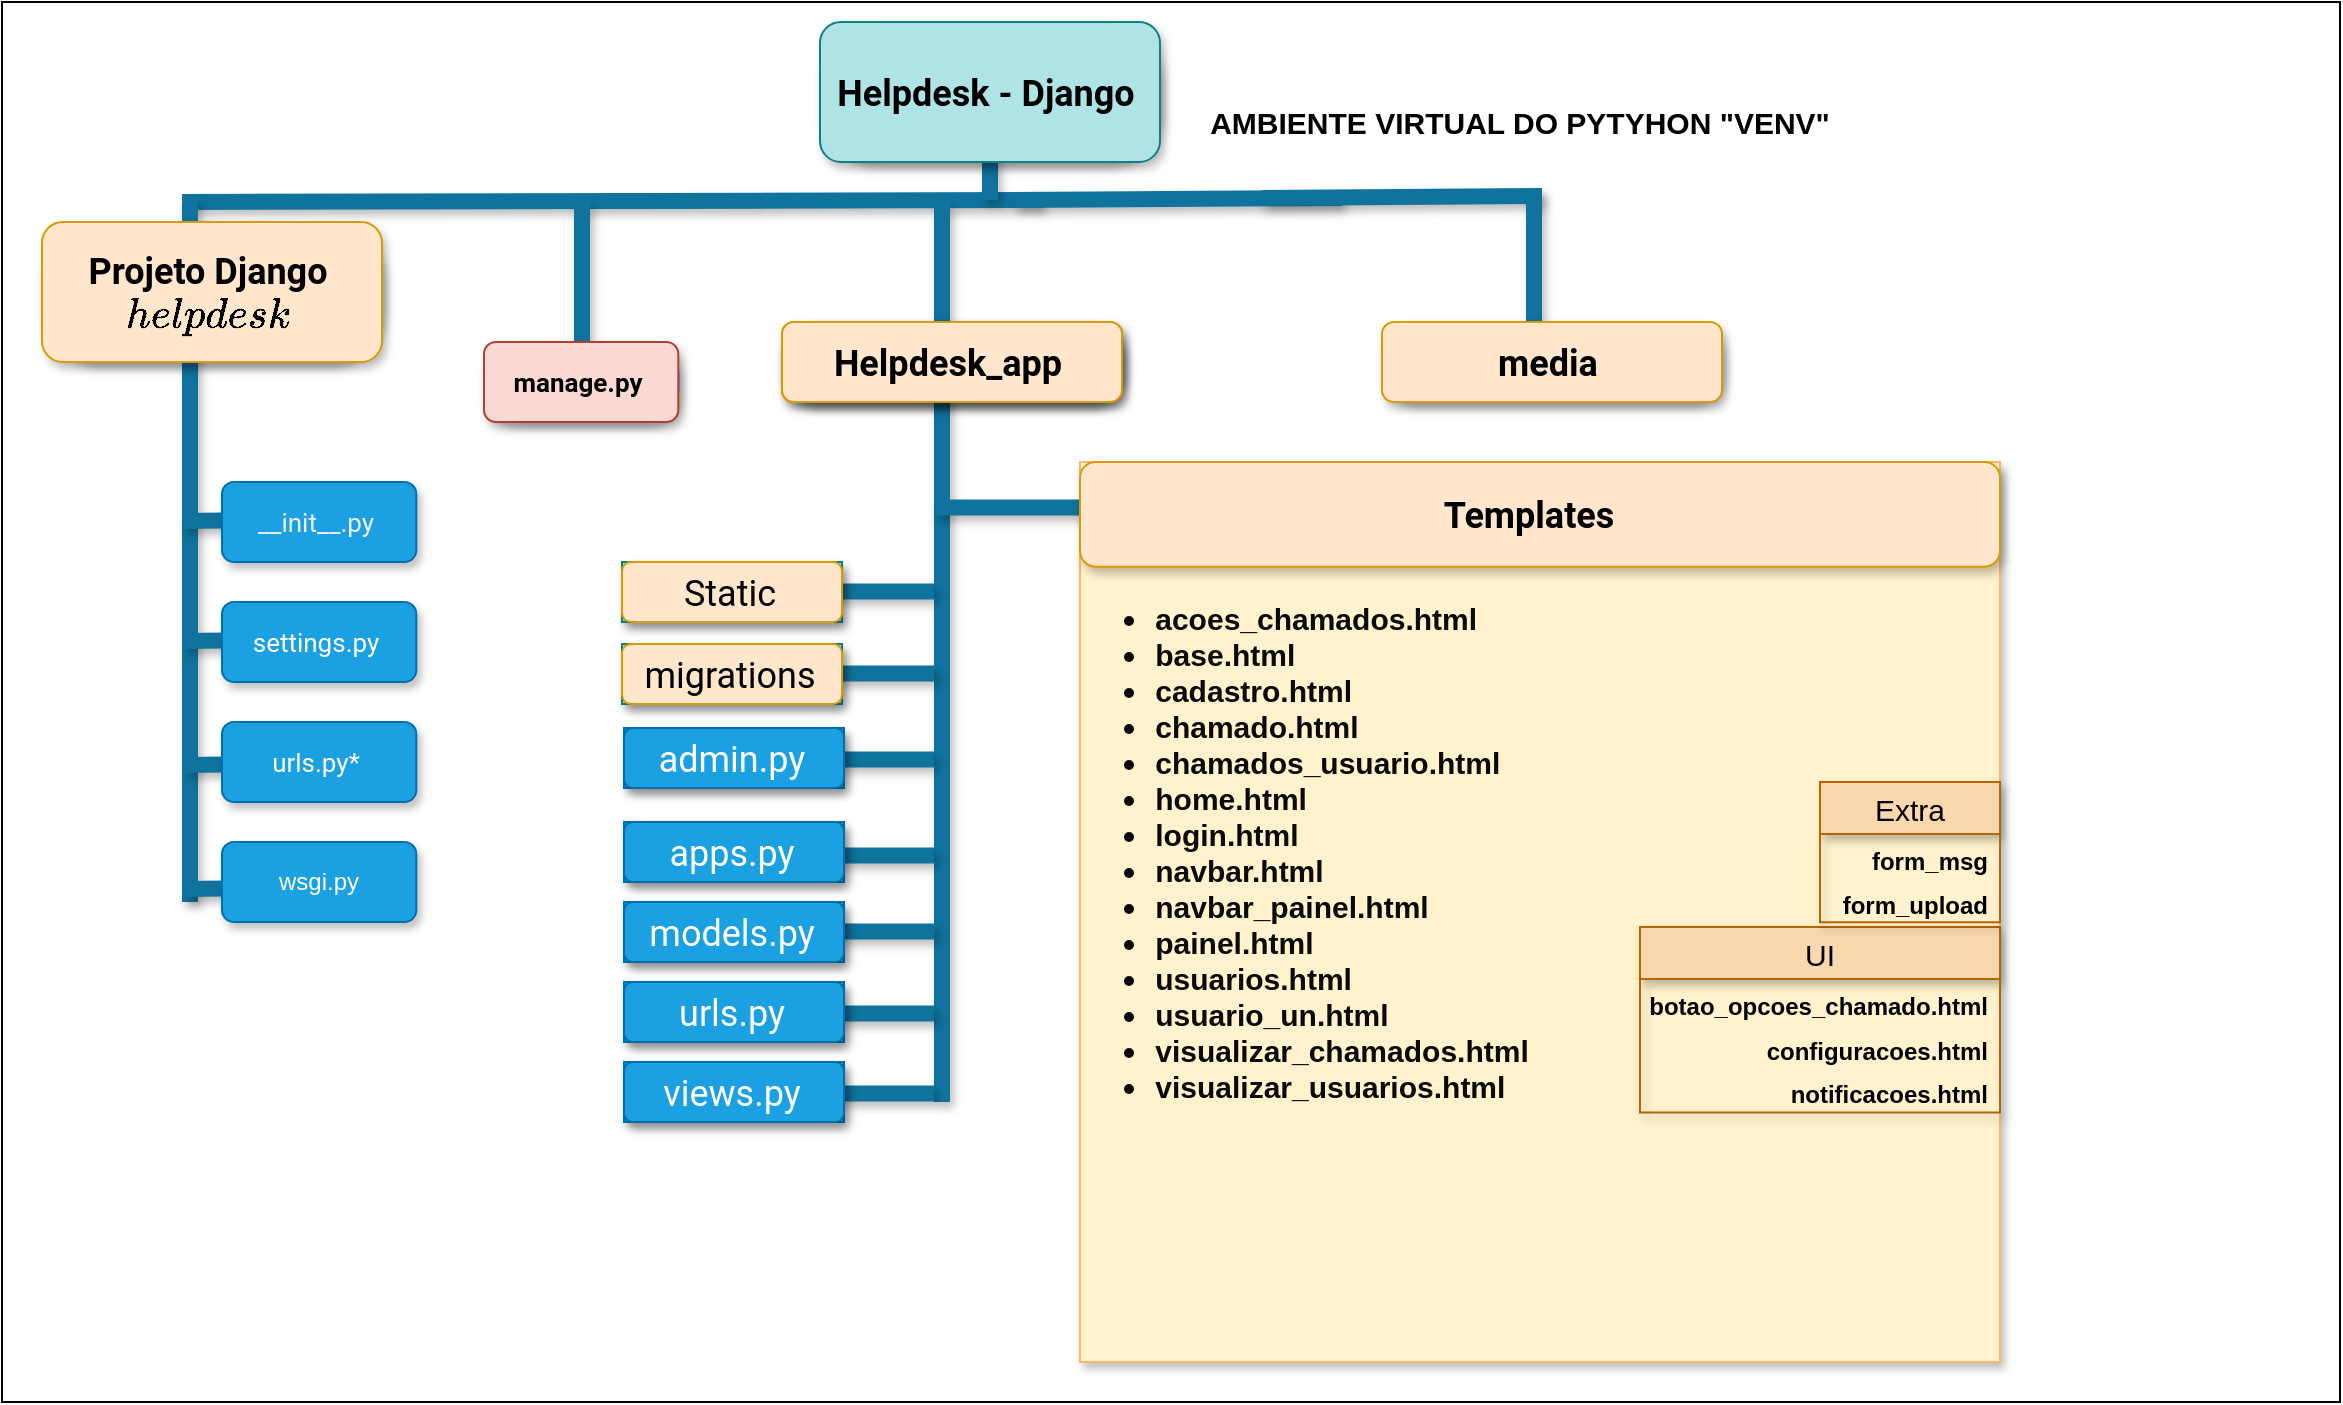 <mxfile version="14.6.13" type="device" pages="2"><diagram id="8J1Dkbd4DxRRBBmJz10w" name="VISÃO GERAL DO PROJETO"><mxGraphModel dx="3200" dy="1174" grid="1" gridSize="10" guides="1" tooltips="1" connect="1" arrows="1" fold="1" page="1" pageScale="1" pageWidth="1169" pageHeight="827" math="0" shadow="0"><root><mxCell id="0"/><mxCell id="cL05XsQJz71zQKWpich_-6" value="Fundoground" style="locked=1;" parent="0"/><mxCell id="cL05XsQJz71zQKWpich_-5" value="" style="rounded=0;whiteSpace=wrap;html=1;labelBackgroundColor=none;fontSize=15;sketch=0;glass=0;" vertex="1" parent="cL05XsQJz71zQKWpich_-6"><mxGeometry x="-1169" width="1169" height="700" as="geometry"/></mxCell><mxCell id="1" style="" parent="0"/><mxCell id="8xO7n-62hbT08bGh6cPh-8" value="" style="endArrow=none;html=1;fontSize=18;fillColor=#b1ddf0;strokeColor=#10739e;strokeWidth=8;shadow=1;sketch=0;" edge="1" parent="1"><mxGeometry width="50" height="50" relative="1" as="geometry"><mxPoint x="-1079" y="100" as="sourcePoint"/><mxPoint x="-649" y="99" as="targetPoint"/></mxGeometry></mxCell><mxCell id="8xO7n-62hbT08bGh6cPh-10" value="" style="endArrow=none;html=1;fontSize=18;fillColor=#b1ddf0;strokeColor=#10739e;strokeWidth=8;shadow=1;sketch=0;" edge="1" parent="1"><mxGeometry width="50" height="50" relative="1" as="geometry"><mxPoint x="-675" y="99" as="sourcePoint"/><mxPoint x="-675" y="50" as="targetPoint"/></mxGeometry></mxCell><mxCell id="8xO7n-62hbT08bGh6cPh-7" value="" style="group;strokeColor=#0e8088;fillColor=#ffffff;fontStyle=1;rounded=1;arcSize=40;shadow=1;sketch=0;" vertex="1" connectable="0" parent="1"><mxGeometry x="-760" y="10" width="170" height="70" as="geometry"/></mxCell><mxCell id="8xO7n-62hbT08bGh6cPh-4" value="" style="rounded=1;whiteSpace=wrap;html=1;fillColor=#b0e3e6;strokeColor=#0e8088;shadow=1;sketch=0;" vertex="1" parent="8xO7n-62hbT08bGh6cPh-7"><mxGeometry width="170" height="70" as="geometry"/></mxCell><mxCell id="8xO7n-62hbT08bGh6cPh-5" value="Helpdesk - Django" style="text;html=1;strokeColor=none;fillColor=none;align=center;verticalAlign=middle;whiteSpace=wrap;rounded=0;fontFamily=Roboto;fontSource=https%3A%2F%2Ffonts.googleapis.com%2Fcss%3Ffamily%3DRoboto;fontSize=18;fontStyle=1;shadow=1;sketch=0;" vertex="1" parent="8xO7n-62hbT08bGh6cPh-7"><mxGeometry x="6" y="25" width="154" height="20" as="geometry"/></mxCell><mxCell id="8xO7n-62hbT08bGh6cPh-6" style="edgeStyle=orthogonalEdgeStyle;rounded=0;orthogonalLoop=1;jettySize=auto;html=1;exitX=0.5;exitY=1;exitDx=0;exitDy=0;fontSize=18;shadow=1;sketch=0;" edge="1" parent="8xO7n-62hbT08bGh6cPh-7" source="8xO7n-62hbT08bGh6cPh-5" target="8xO7n-62hbT08bGh6cPh-5"><mxGeometry relative="1" as="geometry"/></mxCell><mxCell id="8xO7n-62hbT08bGh6cPh-16" value="" style="endArrow=none;html=1;fontSize=18;fillColor=#b1ddf0;strokeColor=#10739e;strokeWidth=8;shadow=1;sketch=0;" edge="1" parent="1"><mxGeometry width="50" height="50" relative="1" as="geometry"><mxPoint x="-1075" y="98" as="sourcePoint"/><mxPoint x="-1075" y="450" as="targetPoint"/></mxGeometry></mxCell><mxCell id="8xO7n-62hbT08bGh6cPh-12" value="" style="group;strokeColor=#d79b00;fillColor=#ffe6cc;fontStyle=1;rounded=1;arcSize=40;shadow=1;sketch=0;" vertex="1" connectable="0" parent="1"><mxGeometry x="-1149" y="110" width="170" height="70" as="geometry"/></mxCell><mxCell id="8xO7n-62hbT08bGh6cPh-13" value="" style="rounded=1;whiteSpace=wrap;html=1;fillColor=#ffe6cc;strokeColor=#d79b00;shadow=1;sketch=0;" vertex="1" parent="8xO7n-62hbT08bGh6cPh-12"><mxGeometry width="170" height="70" as="geometry"/></mxCell><mxCell id="8xO7n-62hbT08bGh6cPh-14" value="Projeto Django&lt;br&gt;`helpdesk`" style="text;html=1;strokeColor=none;fillColor=none;align=center;verticalAlign=middle;whiteSpace=wrap;rounded=0;fontFamily=Roboto;fontSource=https%3A%2F%2Ffonts.googleapis.com%2Fcss%3Ffamily%3DRoboto;fontSize=18;fontStyle=1;shadow=1;sketch=0;" vertex="1" parent="8xO7n-62hbT08bGh6cPh-12"><mxGeometry x="6" y="25" width="154" height="20" as="geometry"/></mxCell><mxCell id="8xO7n-62hbT08bGh6cPh-15" style="edgeStyle=orthogonalEdgeStyle;rounded=0;orthogonalLoop=1;jettySize=auto;html=1;exitX=0.5;exitY=1;exitDx=0;exitDy=0;fontSize=18;shadow=1;sketch=0;" edge="1" parent="8xO7n-62hbT08bGh6cPh-12" source="8xO7n-62hbT08bGh6cPh-14" target="8xO7n-62hbT08bGh6cPh-14"><mxGeometry relative="1" as="geometry"/></mxCell><mxCell id="8xO7n-62hbT08bGh6cPh-34" value="" style="endArrow=none;html=1;fontSize=18;fillColor=#b1ddf0;strokeColor=#10739e;strokeWidth=8;shadow=1;sketch=0;" edge="1" parent="1"><mxGeometry width="50" height="50" relative="1" as="geometry"><mxPoint x="-879" y="100" as="sourcePoint"/><mxPoint x="-879" y="180" as="targetPoint"/></mxGeometry></mxCell><mxCell id="8xO7n-62hbT08bGh6cPh-35" value="" style="group;strokeColor=#006EAF;fillColor=#1ba1e2;fontStyle=1;rounded=1;arcSize=40;fontSize=9;fontColor=#ffffff;shadow=1;sketch=0;" vertex="1" connectable="0" parent="1"><mxGeometry x="-928" y="170" width="97.15" height="40" as="geometry"/></mxCell><mxCell id="8xO7n-62hbT08bGh6cPh-36" value="" style="rounded=1;whiteSpace=wrap;html=1;fillColor=#fad9d5;strokeColor=#ae4132;shadow=1;sketch=0;" vertex="1" parent="8xO7n-62hbT08bGh6cPh-35"><mxGeometry width="97.15" height="40" as="geometry"/></mxCell><mxCell id="8xO7n-62hbT08bGh6cPh-37" value="manage.py" style="text;html=1;strokeColor=none;fillColor=none;align=center;verticalAlign=middle;whiteSpace=wrap;rounded=0;fontFamily=Roboto;fontSource=https%3A%2F%2Ffonts.googleapis.com%2Fcss%3Ffamily%3DRoboto;fontSize=13;fontStyle=1;shadow=1;sketch=0;" vertex="1" parent="8xO7n-62hbT08bGh6cPh-35"><mxGeometry x="3.429" y="14.286" width="88.006" height="11.429" as="geometry"/></mxCell><mxCell id="8xO7n-62hbT08bGh6cPh-38" style="edgeStyle=orthogonalEdgeStyle;rounded=0;orthogonalLoop=1;jettySize=auto;html=1;exitX=0.5;exitY=1;exitDx=0;exitDy=0;fontSize=18;shadow=1;sketch=0;" edge="1" parent="8xO7n-62hbT08bGh6cPh-35" source="8xO7n-62hbT08bGh6cPh-37" target="8xO7n-62hbT08bGh6cPh-37"><mxGeometry relative="1" as="geometry"/></mxCell><mxCell id="8xO7n-62hbT08bGh6cPh-42" value="" style="endArrow=none;html=1;fontSize=18;fillColor=#b1ddf0;strokeColor=#10739e;strokeWidth=8;shadow=1;sketch=0;" edge="1" parent="1"><mxGeometry width="50" height="50" relative="1" as="geometry"><mxPoint x="-1078.42" y="259.5" as="sourcePoint"/><mxPoint x="-1038" y="259" as="targetPoint"/></mxGeometry></mxCell><mxCell id="8xO7n-62hbT08bGh6cPh-43" value="" style="endArrow=none;html=1;fontSize=18;fillColor=#b1ddf0;strokeColor=#10739e;strokeWidth=8;shadow=1;sketch=0;" edge="1" parent="1"><mxGeometry width="50" height="50" relative="1" as="geometry"><mxPoint x="-1077.42" y="319.5" as="sourcePoint"/><mxPoint x="-1037" y="319" as="targetPoint"/></mxGeometry></mxCell><mxCell id="8xO7n-62hbT08bGh6cPh-44" value="" style="endArrow=none;html=1;fontSize=18;fillColor=#b1ddf0;strokeColor=#10739e;strokeWidth=8;shadow=1;sketch=0;" edge="1" parent="1"><mxGeometry width="50" height="50" relative="1" as="geometry"><mxPoint x="-1077.42" y="381.5" as="sourcePoint"/><mxPoint x="-1037" y="381" as="targetPoint"/></mxGeometry></mxCell><mxCell id="8xO7n-62hbT08bGh6cPh-45" value="" style="endArrow=none;html=1;fontSize=18;fillColor=#b1ddf0;strokeColor=#10739e;strokeWidth=8;shadow=1;sketch=0;" edge="1" parent="1"><mxGeometry width="50" height="50" relative="1" as="geometry"><mxPoint x="-1077.42" y="443.5" as="sourcePoint"/><mxPoint x="-1037" y="443" as="targetPoint"/></mxGeometry></mxCell><mxCell id="8xO7n-62hbT08bGh6cPh-18" value="" style="group;fontStyle=1;rounded=1;arcSize=40;fontSize=9;shadow=1;sketch=0;" vertex="1" connectable="0" parent="1"><mxGeometry x="-1059" y="300" width="97.15" height="40" as="geometry"/></mxCell><mxCell id="8xO7n-62hbT08bGh6cPh-19" value="" style="rounded=1;whiteSpace=wrap;html=1;fillColor=#1ba1e2;strokeColor=#006EAF;fontColor=#ffffff;shadow=1;sketch=0;" vertex="1" parent="8xO7n-62hbT08bGh6cPh-18"><mxGeometry width="97.15" height="40" as="geometry"/></mxCell><mxCell id="8xO7n-62hbT08bGh6cPh-20" value="&lt;font color=&quot;#ffffff&quot;&gt;settings.py&lt;/font&gt;" style="text;html=1;align=center;verticalAlign=middle;whiteSpace=wrap;rounded=0;fontFamily=Roboto;fontSource=https%3A%2F%2Ffonts.googleapis.com%2Fcss%3Ffamily%3DRoboto;fontSize=13;fontStyle=0;shadow=1;sketch=0;" vertex="1" parent="8xO7n-62hbT08bGh6cPh-18"><mxGeometry x="3.429" y="14.286" width="88.006" height="11.429" as="geometry"/></mxCell><mxCell id="8xO7n-62hbT08bGh6cPh-21" style="edgeStyle=orthogonalEdgeStyle;rounded=0;orthogonalLoop=1;jettySize=auto;html=1;exitX=0.5;exitY=1;exitDx=0;exitDy=0;fontSize=18;shadow=1;sketch=0;" edge="1" parent="8xO7n-62hbT08bGh6cPh-18" source="8xO7n-62hbT08bGh6cPh-20" target="8xO7n-62hbT08bGh6cPh-20"><mxGeometry relative="1" as="geometry"/></mxCell><mxCell id="8xO7n-62hbT08bGh6cPh-24" value="" style="group;fontStyle=1;rounded=1;arcSize=40;fontSize=9;shadow=1;sketch=0;" vertex="1" connectable="0" parent="1"><mxGeometry x="-1059" y="360" width="97.15" height="40" as="geometry"/></mxCell><mxCell id="8xO7n-62hbT08bGh6cPh-25" value="" style="rounded=1;whiteSpace=wrap;html=1;fillColor=#1ba1e2;strokeColor=#006EAF;fontColor=#ffffff;shadow=1;sketch=0;" vertex="1" parent="8xO7n-62hbT08bGh6cPh-24"><mxGeometry width="97.15" height="40" as="geometry"/></mxCell><mxCell id="8xO7n-62hbT08bGh6cPh-26" value="urls.py*" style="text;html=1;strokeColor=none;fillColor=none;align=center;verticalAlign=middle;whiteSpace=wrap;rounded=0;fontFamily=Roboto;fontSource=https%3A%2F%2Ffonts.googleapis.com%2Fcss%3Ffamily%3DRoboto;fontSize=13;fontStyle=0;fontColor=#FCFCFC;shadow=1;sketch=0;" vertex="1" parent="8xO7n-62hbT08bGh6cPh-24"><mxGeometry x="3.429" y="14.286" width="88.006" height="11.429" as="geometry"/></mxCell><mxCell id="8xO7n-62hbT08bGh6cPh-27" style="edgeStyle=orthogonalEdgeStyle;rounded=0;orthogonalLoop=1;jettySize=auto;html=1;exitX=0.5;exitY=1;exitDx=0;exitDy=0;fontSize=18;shadow=1;sketch=0;" edge="1" parent="8xO7n-62hbT08bGh6cPh-24" source="8xO7n-62hbT08bGh6cPh-26" target="8xO7n-62hbT08bGh6cPh-26"><mxGeometry relative="1" as="geometry"/></mxCell><mxCell id="8xO7n-62hbT08bGh6cPh-28" value="wsgi.py" style="rounded=1;whiteSpace=wrap;html=1;fillColor=#1ba1e2;strokeColor=#006EAF;fontColor=#ffffff;shadow=1;sketch=0;" vertex="1" parent="1"><mxGeometry x="-1059" y="420" width="97.15" height="40" as="geometry"/></mxCell><mxCell id="8xO7n-62hbT08bGh6cPh-29" value="" style="group;fontStyle=1;rounded=1;arcSize=40;fontSize=9;fontColor=#FCFCFC;shadow=1;sketch=0;" vertex="1" connectable="0" parent="1"><mxGeometry x="-1059" y="240" width="97.15" height="40" as="geometry"/></mxCell><mxCell id="8xO7n-62hbT08bGh6cPh-30" value="" style="rounded=1;whiteSpace=wrap;html=1;fillColor=#1ba1e2;strokeColor=#006EAF;fontColor=#ffffff;shadow=1;sketch=0;" vertex="1" parent="8xO7n-62hbT08bGh6cPh-29"><mxGeometry width="97.15" height="40" as="geometry"/></mxCell><mxCell id="8xO7n-62hbT08bGh6cPh-31" value="__init__.py" style="text;html=1;strokeColor=none;fillColor=none;align=center;verticalAlign=middle;whiteSpace=wrap;rounded=0;fontFamily=Roboto;fontSource=https%3A%2F%2Ffonts.googleapis.com%2Fcss%3Ffamily%3DRoboto;fontSize=13;fontStyle=0;labelBackgroundColor=none;fontColor=#F0F0F0;shadow=1;sketch=0;" vertex="1" parent="8xO7n-62hbT08bGh6cPh-29"><mxGeometry x="3.429" y="14.286" width="88.006" height="11.429" as="geometry"/></mxCell><mxCell id="8xO7n-62hbT08bGh6cPh-32" style="edgeStyle=orthogonalEdgeStyle;rounded=0;orthogonalLoop=1;jettySize=auto;html=1;exitX=0.5;exitY=1;exitDx=0;exitDy=0;fontSize=18;shadow=1;sketch=0;" edge="1" parent="8xO7n-62hbT08bGh6cPh-29" source="8xO7n-62hbT08bGh6cPh-31" target="8xO7n-62hbT08bGh6cPh-31"><mxGeometry relative="1" as="geometry"/></mxCell><mxCell id="8xO7n-62hbT08bGh6cPh-46" value="" style="endArrow=none;html=1;fontSize=18;fillColor=#b1ddf0;strokeColor=#10739e;strokeWidth=8;shadow=1;sketch=0;" edge="1" parent="1"><mxGeometry width="50" height="50" relative="1" as="geometry"><mxPoint x="-699" y="100" as="sourcePoint"/><mxPoint x="-699" y="180" as="targetPoint"/></mxGeometry></mxCell><mxCell id="8xO7n-62hbT08bGh6cPh-51" value="" style="endArrow=none;html=1;fontSize=18;fillColor=#b1ddf0;strokeColor=#10739e;strokeWidth=8;shadow=1;sketch=0;" edge="1" parent="1"><mxGeometry width="50" height="50" relative="1" as="geometry"><mxPoint x="-699" y="190" as="sourcePoint"/><mxPoint x="-699" y="550" as="targetPoint"/></mxGeometry></mxCell><mxCell id="8xO7n-62hbT08bGh6cPh-47" value="" style="group;strokeColor=#0e8088;fillColor=#ffffff;fontStyle=1;rounded=1;arcSize=40;shadow=1;sketch=0;" vertex="1" connectable="0" parent="1"><mxGeometry x="-779" y="160" width="170" height="40" as="geometry"/></mxCell><mxCell id="8xO7n-62hbT08bGh6cPh-48" value="" style="rounded=1;whiteSpace=wrap;html=1;fillColor=#ffe6cc;strokeColor=#d79b00;shadow=1;sketch=0;" vertex="1" parent="8xO7n-62hbT08bGh6cPh-47"><mxGeometry width="170" height="40" as="geometry"/></mxCell><mxCell id="8xO7n-62hbT08bGh6cPh-49" value="Helpdesk_app" style="text;html=1;strokeColor=none;fillColor=none;align=center;verticalAlign=middle;whiteSpace=wrap;rounded=0;fontFamily=Roboto;fontSource=https%3A%2F%2Ffonts.googleapis.com%2Fcss%3Ffamily%3DRoboto;fontSize=18;fontStyle=1;shadow=1;sketch=0;" vertex="1" parent="8xO7n-62hbT08bGh6cPh-47"><mxGeometry x="6" y="14.286" width="154" height="11.429" as="geometry"/></mxCell><mxCell id="8xO7n-62hbT08bGh6cPh-50" style="edgeStyle=orthogonalEdgeStyle;rounded=0;orthogonalLoop=1;jettySize=auto;html=1;exitX=0.5;exitY=1;exitDx=0;exitDy=0;fontSize=18;shadow=1;sketch=0;" edge="1" parent="8xO7n-62hbT08bGh6cPh-47" source="8xO7n-62hbT08bGh6cPh-49" target="8xO7n-62hbT08bGh6cPh-49"><mxGeometry relative="1" as="geometry"/></mxCell><mxCell id="cL05XsQJz71zQKWpich_-7" value="AMBIENTE VIRTUAL DO PYTYHON &quot;VENV&quot;" style="text;html=1;align=center;verticalAlign=middle;whiteSpace=wrap;rounded=0;labelBackgroundColor=none;fontSize=15;fontStyle=1;glass=0;shadow=1;sketch=0;" vertex="1" parent="1"><mxGeometry x="-580" y="50" width="340" height="20" as="geometry"/></mxCell><mxCell id="cL05XsQJz71zQKWpich_-39" value="" style="endArrow=none;html=1;fontSize=18;fillColor=#b1ddf0;strokeColor=#10739e;strokeWidth=8;shadow=1;sketch=0;" edge="1" parent="1"><mxGeometry width="50" height="50" relative="1" as="geometry"><mxPoint x="-663" y="99" as="sourcePoint"/><mxPoint x="-499" y="98" as="targetPoint"/></mxGeometry></mxCell><mxCell id="cL05XsQJz71zQKWpich_-40" value="" style="endArrow=none;html=1;fontSize=18;fillColor=#b1ddf0;strokeColor=#10739e;strokeWidth=8;shadow=1;sketch=0;" edge="1" parent="1"><mxGeometry width="50" height="50" relative="1" as="geometry"><mxPoint x="-539" y="98" as="sourcePoint"/><mxPoint x="-399" y="97" as="targetPoint"/></mxGeometry></mxCell><mxCell id="cL05XsQJz71zQKWpich_-41" value="" style="endArrow=none;html=1;fontSize=18;fillColor=#b1ddf0;strokeColor=#10739e;strokeWidth=8;shadow=1;sketch=0;" edge="1" parent="1"><mxGeometry width="50" height="50" relative="1" as="geometry"><mxPoint x="-403" y="94" as="sourcePoint"/><mxPoint x="-403" y="166" as="targetPoint"/></mxGeometry></mxCell><mxCell id="cL05XsQJz71zQKWpich_-42" value="" style="group;strokeColor=#0e8088;fillColor=#ffffff;fontStyle=1;rounded=1;arcSize=40;shadow=1;sketch=0;" vertex="1" connectable="0" parent="1"><mxGeometry x="-779" y="160" width="170" height="40" as="geometry"/></mxCell><mxCell id="cL05XsQJz71zQKWpich_-43" value="" style="rounded=1;whiteSpace=wrap;html=1;fillColor=#ffe6cc;strokeColor=#d79b00;shadow=1;sketch=0;" vertex="1" parent="cL05XsQJz71zQKWpich_-42"><mxGeometry width="170" height="40" as="geometry"/></mxCell><mxCell id="cL05XsQJz71zQKWpich_-44" value="Helpdesk_app" style="text;html=1;strokeColor=none;fillColor=none;align=center;verticalAlign=middle;whiteSpace=wrap;rounded=0;fontFamily=Roboto;fontSource=https://fonts.googleapis.com/css?family=Roboto;fontSize=18;fontStyle=1;shadow=1;sketch=0;" vertex="1" parent="cL05XsQJz71zQKWpich_-42"><mxGeometry x="6" y="14.286" width="154" height="11.429" as="geometry"/></mxCell><mxCell id="cL05XsQJz71zQKWpich_-45" style="edgeStyle=orthogonalEdgeStyle;rounded=0;orthogonalLoop=1;jettySize=auto;html=1;exitX=0.5;exitY=1;exitDx=0;exitDy=0;fontSize=18;shadow=1;sketch=0;" edge="1" parent="cL05XsQJz71zQKWpich_-42" source="cL05XsQJz71zQKWpich_-44" target="cL05XsQJz71zQKWpich_-44"><mxGeometry relative="1" as="geometry"/></mxCell><mxCell id="cL05XsQJz71zQKWpich_-46" value="" style="group;strokeColor=#0e8088;fillColor=#ffffff;fontStyle=1;rounded=1;arcSize=40;shadow=1;sketch=0;" vertex="1" connectable="0" parent="1"><mxGeometry x="-479" y="160" width="170" height="40" as="geometry"/></mxCell><mxCell id="cL05XsQJz71zQKWpich_-47" value="" style="rounded=1;whiteSpace=wrap;html=1;fillColor=#ffe6cc;strokeColor=#d79b00;shadow=1;sketch=0;" vertex="1" parent="cL05XsQJz71zQKWpich_-46"><mxGeometry width="170" height="40" as="geometry"/></mxCell><mxCell id="cL05XsQJz71zQKWpich_-48" value="media" style="text;html=1;strokeColor=none;fillColor=none;align=center;verticalAlign=middle;whiteSpace=wrap;rounded=0;fontFamily=Roboto;fontSource=https://fonts.googleapis.com/css?family=Roboto;fontSize=18;fontStyle=1;shadow=1;sketch=0;" vertex="1" parent="cL05XsQJz71zQKWpich_-46"><mxGeometry x="6" y="14.286" width="154" height="11.429" as="geometry"/></mxCell><mxCell id="cL05XsQJz71zQKWpich_-49" style="edgeStyle=orthogonalEdgeStyle;rounded=0;orthogonalLoop=1;jettySize=auto;html=1;exitX=0.5;exitY=1;exitDx=0;exitDy=0;fontSize=18;shadow=1;sketch=0;" edge="1" parent="cL05XsQJz71zQKWpich_-46" source="cL05XsQJz71zQKWpich_-48" target="cL05XsQJz71zQKWpich_-48"><mxGeometry relative="1" as="geometry"/></mxCell><mxCell id="cL05XsQJz71zQKWpich_-35" value="" style="endArrow=none;html=1;fontSize=18;fillColor=#b1ddf0;strokeColor=#10739e;strokeWidth=8;shadow=1;sketch=0;" edge="1" parent="1"><mxGeometry x="-703" y="238" width="50" height="50" as="geometry"><mxPoint x="-703" y="252.76" as="sourcePoint"/><mxPoint x="-623" y="252.76" as="targetPoint"/></mxGeometry></mxCell><mxCell id="cL05XsQJz71zQKWpich_-36" value="" style="group;strokeColor=#FFB570;fillColor=#FFF2CC;shadow=1;sketch=0;glass=0;rounded=0;" vertex="1" connectable="0" parent="1"><mxGeometry x="-630" y="230" width="460" height="450" as="geometry"/></mxCell><mxCell id="cL05XsQJz71zQKWpich_-37" value="" style="rounded=1;whiteSpace=wrap;html=1;fillColor=#ffe6cc;strokeColor=#d79b00;shadow=1;sketch=0;" vertex="1" parent="cL05XsQJz71zQKWpich_-36"><mxGeometry width="460" height="52.319" as="geometry"/></mxCell><mxCell id="cL05XsQJz71zQKWpich_-38" value="&lt;b&gt;Templates&lt;/b&gt;" style="text;html=1;strokeColor=none;fillColor=none;align=center;verticalAlign=middle;whiteSpace=wrap;rounded=0;fontFamily=Roboto;fontSource=https%3A%2F%2Ffonts.googleapis.com%2Fcss%3Ffamily%3DRoboto;fontSize=18;fontStyle=0;shadow=1;sketch=0;" vertex="1" parent="cL05XsQJz71zQKWpich_-36"><mxGeometry x="16.235" y="18.686" width="416.706" height="14.949" as="geometry"/></mxCell><mxCell id="cL05XsQJz71zQKWpich_-51" value="UI" style="swimlane;fontStyle=0;childLayout=stackLayout;horizontal=1;startSize=26;horizontalStack=0;resizeParent=1;resizeParentMax=0;resizeLast=0;collapsible=1;marginBottom=0;rounded=0;glass=0;labelBackgroundColor=none;fontSize=15;strokeColor=#b46504;fillColor=#fad7ac;shadow=1;sketch=0;" vertex="1" parent="cL05XsQJz71zQKWpich_-36"><mxGeometry x="280" y="232.548" width="180" height="92.682" as="geometry"/></mxCell><mxCell id="cL05XsQJz71zQKWpich_-52" value="botao_opcoes_chamado.html" style="text;strokeColor=none;fillColor=none;align=right;verticalAlign=top;spacingLeft=4;spacingRight=4;overflow=hidden;rotatable=0;points=[[0,0.5],[1,0.5]];portConstraint=eastwest;shadow=1;sketch=0;fontStyle=1" vertex="1" parent="cL05XsQJz71zQKWpich_-51"><mxGeometry y="26" width="180" height="22.67" as="geometry"/></mxCell><mxCell id="cL05XsQJz71zQKWpich_-53" value="configuracoes.html" style="text;strokeColor=none;fillColor=none;align=right;verticalAlign=top;spacingLeft=4;spacingRight=4;overflow=hidden;rotatable=0;points=[[0,0.5],[1,0.5]];portConstraint=eastwest;shadow=1;sketch=0;fontStyle=1" vertex="1" parent="cL05XsQJz71zQKWpich_-51"><mxGeometry y="48.67" width="180" height="21.34" as="geometry"/></mxCell><mxCell id="cL05XsQJz71zQKWpich_-54" value="notificacoes.html" style="text;strokeColor=none;fillColor=none;align=right;verticalAlign=top;spacingLeft=4;spacingRight=4;overflow=hidden;rotatable=0;points=[[0,0.5],[1,0.5]];portConstraint=eastwest;shadow=1;sketch=0;fontStyle=1" vertex="1" parent="cL05XsQJz71zQKWpich_-51"><mxGeometry y="70.01" width="180" height="22.672" as="geometry"/></mxCell><mxCell id="cL05XsQJz71zQKWpich_-55" value="Extra" style="swimlane;fontStyle=0;childLayout=stackLayout;horizontal=1;startSize=26;horizontalStack=0;resizeParent=1;resizeParentMax=0;resizeLast=0;collapsible=1;marginBottom=0;rounded=0;glass=0;labelBackgroundColor=none;fontSize=15;strokeColor=#b46504;fillColor=#fad7ac;shadow=1;sketch=0;" vertex="1" parent="cL05XsQJz71zQKWpich_-36"><mxGeometry x="370" y="160.002" width="90" height="70.151" as="geometry"/></mxCell><mxCell id="cL05XsQJz71zQKWpich_-56" value="form_msg" style="text;strokeColor=none;fillColor=none;align=right;verticalAlign=top;spacingLeft=4;spacingRight=4;overflow=hidden;rotatable=0;points=[[0,0.5],[1,0.5]];portConstraint=eastwest;shadow=1;sketch=0;fontStyle=1" vertex="1" parent="cL05XsQJz71zQKWpich_-55"><mxGeometry y="26" width="90" height="22.075" as="geometry"/></mxCell><mxCell id="cL05XsQJz71zQKWpich_-57" value="form_upload" style="text;strokeColor=none;fillColor=none;align=right;verticalAlign=top;spacingLeft=4;spacingRight=4;overflow=hidden;rotatable=0;points=[[0,0.5],[1,0.5]];portConstraint=eastwest;shadow=1;sketch=0;fontStyle=1" vertex="1" parent="cL05XsQJz71zQKWpich_-55"><mxGeometry y="48.075" width="90" height="22.075" as="geometry"/></mxCell><mxCell id="cL05XsQJz71zQKWpich_-64" value="&lt;ul&gt;&lt;li style=&quot;text-align: left&quot;&gt;&lt;b&gt;acoes_chamados.html&lt;/b&gt;&lt;/li&gt;&lt;li style=&quot;text-align: left&quot;&gt;&lt;b&gt;base.html&lt;/b&gt;&lt;/li&gt;&lt;li style=&quot;text-align: left&quot;&gt;&lt;b&gt;cadastro.html&lt;/b&gt;&lt;/li&gt;&lt;li style=&quot;text-align: left&quot;&gt;&lt;b&gt;chamado.html&lt;/b&gt;&lt;/li&gt;&lt;li style=&quot;text-align: left&quot;&gt;&lt;b&gt;chamados_usuario.html&lt;/b&gt;&lt;/li&gt;&lt;li style=&quot;text-align: left&quot;&gt;&lt;b&gt;home.html&lt;/b&gt;&lt;/li&gt;&lt;li style=&quot;text-align: left&quot;&gt;&lt;b&gt;login.html&lt;/b&gt;&lt;/li&gt;&lt;li style=&quot;text-align: left&quot;&gt;&lt;b&gt;navbar.html&lt;/b&gt;&lt;/li&gt;&lt;li style=&quot;text-align: left&quot;&gt;&lt;b&gt;navbar_painel.html&lt;/b&gt;&lt;/li&gt;&lt;li style=&quot;text-align: left&quot;&gt;&lt;b&gt;painel.html&lt;/b&gt;&lt;/li&gt;&lt;li style=&quot;text-align: left&quot;&gt;&lt;b&gt;usuarios.html&lt;/b&gt;&lt;/li&gt;&lt;li style=&quot;text-align: left&quot;&gt;&lt;b&gt;usuario_un.html&lt;/b&gt;&lt;/li&gt;&lt;li style=&quot;text-align: left&quot;&gt;&lt;b&gt;visualizar_chamados.html&lt;/b&gt;&lt;/li&gt;&lt;li style=&quot;text-align: left&quot;&gt;&lt;b&gt;visualizar_usuarios.html&lt;/b&gt;&lt;/li&gt;&lt;/ul&gt;" style="text;html=1;strokeColor=none;fillColor=none;align=center;verticalAlign=middle;whiteSpace=wrap;rounded=0;glass=0;labelBackgroundColor=none;fontSize=15;fontColor=#0A0A0A;shadow=1;sketch=0;" vertex="1" parent="cL05XsQJz71zQKWpich_-36"><mxGeometry x="16.24" y="76.213" width="190" height="237.736" as="geometry"/></mxCell><mxCell id="cL05XsQJz71zQKWpich_-50" value="" style="group;glass=0;rounded=0;direction=east;shadow=1;sketch=0;" vertex="1" connectable="0" parent="1"><mxGeometry x="-923" y="280" width="175" height="280" as="geometry"/></mxCell><mxCell id="8xO7n-62hbT08bGh6cPh-80" value="" style="endArrow=none;html=1;fontSize=18;fillColor=#b1ddf0;strokeColor=#10739e;strokeWidth=8;shadow=1;sketch=0;" edge="1" parent="cL05XsQJz71zQKWpich_-50"><mxGeometry width="50" height="50" relative="1" as="geometry"><mxPoint x="140" y="98.76" as="sourcePoint"/><mxPoint x="220" y="98.76" as="targetPoint"/></mxGeometry></mxCell><mxCell id="8xO7n-62hbT08bGh6cPh-52" value="" style="endArrow=none;html=1;fontSize=18;fillColor=#b1ddf0;strokeColor=#10739e;strokeWidth=8;shadow=1;sketch=0;" edge="1" parent="cL05XsQJz71zQKWpich_-50"><mxGeometry width="50" height="50" relative="1" as="geometry"><mxPoint x="140" y="55.76" as="sourcePoint"/><mxPoint x="220" y="55.76" as="targetPoint"/></mxGeometry></mxCell><mxCell id="8xO7n-62hbT08bGh6cPh-55" value="" style="group;strokeColor=#0e8088;fillColor=#b0e3e6;shadow=1;sketch=0;" vertex="1" connectable="0" parent="cL05XsQJz71zQKWpich_-50"><mxGeometry x="64" y="41" width="110" height="30" as="geometry"/></mxCell><mxCell id="8xO7n-62hbT08bGh6cPh-56" value="" style="rounded=1;whiteSpace=wrap;html=1;fillColor=#ffe6cc;strokeColor=#d79b00;shadow=1;sketch=0;" vertex="1" parent="8xO7n-62hbT08bGh6cPh-55"><mxGeometry width="110" height="30" as="geometry"/></mxCell><mxCell id="8xO7n-62hbT08bGh6cPh-57" value="migrations" style="text;html=1;strokeColor=none;fillColor=none;align=center;verticalAlign=middle;whiteSpace=wrap;rounded=0;fontFamily=Roboto;fontSource=https%3A%2F%2Ffonts.googleapis.com%2Fcss%3Ffamily%3DRoboto;fontSize=18;fontStyle=0;shadow=1;sketch=0;" vertex="1" parent="8xO7n-62hbT08bGh6cPh-55"><mxGeometry x="3.882" y="10.714" width="99.647" height="8.571" as="geometry"/></mxCell><mxCell id="8xO7n-62hbT08bGh6cPh-81" value="" style="endArrow=none;html=1;fontSize=18;fillColor=#b1ddf0;strokeColor=#10739e;strokeWidth=8;shadow=1;sketch=0;" edge="1" parent="cL05XsQJz71zQKWpich_-50"><mxGeometry width="50" height="50" relative="1" as="geometry"><mxPoint x="140" y="146.76" as="sourcePoint"/><mxPoint x="220" y="146.76" as="targetPoint"/></mxGeometry></mxCell><mxCell id="8xO7n-62hbT08bGh6cPh-82" value="" style="endArrow=none;html=1;fontSize=18;fillColor=#b1ddf0;strokeColor=#10739e;strokeWidth=8;shadow=1;sketch=0;" edge="1" parent="cL05XsQJz71zQKWpich_-50"><mxGeometry width="50" height="50" relative="1" as="geometry"><mxPoint x="140" y="184.76" as="sourcePoint"/><mxPoint x="220" y="184.76" as="targetPoint"/></mxGeometry></mxCell><mxCell id="8xO7n-62hbT08bGh6cPh-83" value="" style="endArrow=none;html=1;fontSize=18;fillColor=#b1ddf0;strokeColor=#10739e;strokeWidth=8;shadow=1;sketch=0;" edge="1" parent="cL05XsQJz71zQKWpich_-50"><mxGeometry width="50" height="50" relative="1" as="geometry"><mxPoint x="140" y="225.76" as="sourcePoint"/><mxPoint x="220" y="225.76" as="targetPoint"/></mxGeometry></mxCell><mxCell id="8xO7n-62hbT08bGh6cPh-84" value="" style="endArrow=none;html=1;fontSize=18;fillColor=#b1ddf0;strokeColor=#10739e;strokeWidth=8;shadow=1;sketch=0;" edge="1" parent="cL05XsQJz71zQKWpich_-50"><mxGeometry width="50" height="50" relative="1" as="geometry"><mxPoint x="140" y="265.76" as="sourcePoint"/><mxPoint x="220" y="265.76" as="targetPoint"/></mxGeometry></mxCell><mxCell id="8xO7n-62hbT08bGh6cPh-64" value="" style="group;strokeColor=#006EAF;fillColor=#1ba1e2;fontColor=#ffffff;shadow=1;sketch=0;" vertex="1" connectable="0" parent="cL05XsQJz71zQKWpich_-50"><mxGeometry x="65" y="83" width="110" height="30" as="geometry"/></mxCell><mxCell id="8xO7n-62hbT08bGh6cPh-65" value="" style="rounded=1;whiteSpace=wrap;html=1;fillColor=#1ba1e2;strokeColor=#006EAF;fontColor=#ffffff;shadow=1;sketch=0;" vertex="1" parent="8xO7n-62hbT08bGh6cPh-64"><mxGeometry width="110" height="30" as="geometry"/></mxCell><mxCell id="8xO7n-62hbT08bGh6cPh-66" value="admin.py" style="text;html=1;strokeColor=none;fillColor=none;align=center;verticalAlign=middle;whiteSpace=wrap;rounded=0;fontFamily=Roboto;fontSource=https%3A%2F%2Ffonts.googleapis.com%2Fcss%3Ffamily%3DRoboto;fontSize=18;fontStyle=0;fontColor=#FFFFFF;shadow=1;sketch=0;" vertex="1" parent="8xO7n-62hbT08bGh6cPh-64"><mxGeometry x="3.882" y="10.714" width="99.647" height="8.571" as="geometry"/></mxCell><mxCell id="8xO7n-62hbT08bGh6cPh-68" value="" style="group;strokeColor=#006EAF;fillColor=#1ba1e2;fontColor=#FFFFFF;shadow=1;sketch=0;" vertex="1" connectable="0" parent="cL05XsQJz71zQKWpich_-50"><mxGeometry x="65" y="130" width="110" height="30" as="geometry"/></mxCell><mxCell id="8xO7n-62hbT08bGh6cPh-69" value="" style="rounded=1;whiteSpace=wrap;html=1;fillColor=#1ba1e2;strokeColor=#006EAF;fontColor=#FFFFFF;shadow=1;sketch=0;" vertex="1" parent="8xO7n-62hbT08bGh6cPh-68"><mxGeometry width="110" height="30" as="geometry"/></mxCell><mxCell id="8xO7n-62hbT08bGh6cPh-70" value="apps.py" style="text;html=1;strokeColor=none;fillColor=none;align=center;verticalAlign=middle;whiteSpace=wrap;rounded=0;fontFamily=Roboto;fontSource=https%3A%2F%2Ffonts.googleapis.com%2Fcss%3Ffamily%3DRoboto;fontSize=18;fontStyle=0;fontColor=#FFFFFF;shadow=1;sketch=0;" vertex="1" parent="8xO7n-62hbT08bGh6cPh-68"><mxGeometry x="3.882" y="10.714" width="99.647" height="8.571" as="geometry"/></mxCell><mxCell id="8xO7n-62hbT08bGh6cPh-71" value="" style="group;strokeColor=#006EAF;fillColor=#1ba1e2;fontColor=#FFFFFF;shadow=1;sketch=0;" vertex="1" connectable="0" parent="cL05XsQJz71zQKWpich_-50"><mxGeometry x="65" y="170" width="110" height="30" as="geometry"/></mxCell><mxCell id="8xO7n-62hbT08bGh6cPh-72" value="" style="rounded=1;whiteSpace=wrap;html=1;fillColor=#1ba1e2;strokeColor=#006EAF;fontColor=#FFFFFF;shadow=1;sketch=0;" vertex="1" parent="8xO7n-62hbT08bGh6cPh-71"><mxGeometry width="110" height="30" as="geometry"/></mxCell><mxCell id="8xO7n-62hbT08bGh6cPh-73" value="models.py" style="text;html=1;strokeColor=none;fillColor=none;align=center;verticalAlign=middle;whiteSpace=wrap;rounded=0;fontFamily=Roboto;fontSource=https%3A%2F%2Ffonts.googleapis.com%2Fcss%3Ffamily%3DRoboto;fontSize=18;fontStyle=0;fontColor=#FFFFFF;shadow=1;sketch=0;" vertex="1" parent="8xO7n-62hbT08bGh6cPh-71"><mxGeometry x="3.882" y="10.714" width="99.647" height="8.571" as="geometry"/></mxCell><mxCell id="8xO7n-62hbT08bGh6cPh-74" value="" style="group;strokeColor=#006EAF;fillColor=#1ba1e2;fontColor=#FFFFFF;shadow=1;sketch=0;" vertex="1" connectable="0" parent="cL05XsQJz71zQKWpich_-50"><mxGeometry x="65" y="210" width="110" height="30" as="geometry"/></mxCell><mxCell id="8xO7n-62hbT08bGh6cPh-75" value="" style="rounded=1;whiteSpace=wrap;html=1;fillColor=#1ba1e2;strokeColor=#006EAF;fontColor=#FFFFFF;shadow=1;sketch=0;" vertex="1" parent="8xO7n-62hbT08bGh6cPh-74"><mxGeometry width="110" height="30" as="geometry"/></mxCell><mxCell id="8xO7n-62hbT08bGh6cPh-76" value="urls.py" style="text;html=1;strokeColor=none;fillColor=none;align=center;verticalAlign=middle;whiteSpace=wrap;rounded=0;fontFamily=Roboto;fontSource=https%3A%2F%2Ffonts.googleapis.com%2Fcss%3Ffamily%3DRoboto;fontSize=18;fontStyle=0;fontColor=#FFFFFF;shadow=1;sketch=0;" vertex="1" parent="8xO7n-62hbT08bGh6cPh-74"><mxGeometry x="3.882" y="10.714" width="99.647" height="8.571" as="geometry"/></mxCell><mxCell id="8xO7n-62hbT08bGh6cPh-77" value="" style="group;strokeColor=#006EAF;fillColor=#1ba1e2;fontColor=#FFFFFF;shadow=1;sketch=0;" vertex="1" connectable="0" parent="cL05XsQJz71zQKWpich_-50"><mxGeometry x="65" y="250" width="110" height="30" as="geometry"/></mxCell><mxCell id="8xO7n-62hbT08bGh6cPh-78" value="" style="rounded=1;whiteSpace=wrap;html=1;fillColor=#1ba1e2;strokeColor=#006EAF;fontColor=#FFFFFF;shadow=1;sketch=0;" vertex="1" parent="8xO7n-62hbT08bGh6cPh-77"><mxGeometry width="110" height="30" as="geometry"/></mxCell><mxCell id="8xO7n-62hbT08bGh6cPh-79" value="views.py" style="text;html=1;strokeColor=none;fillColor=none;align=center;verticalAlign=middle;whiteSpace=wrap;rounded=0;fontFamily=Roboto;fontSource=https%3A%2F%2Ffonts.googleapis.com%2Fcss%3Ffamily%3DRoboto;fontSize=18;fontStyle=0;fontColor=#FFFFFF;shadow=1;sketch=0;" vertex="1" parent="8xO7n-62hbT08bGh6cPh-77"><mxGeometry x="3.882" y="10.714" width="99.647" height="8.571" as="geometry"/></mxCell><mxCell id="cL05XsQJz71zQKWpich_-33" value="" style="group;shadow=1;sketch=0;" vertex="1" connectable="0" parent="cL05XsQJz71zQKWpich_-50"><mxGeometry width="174" height="30" as="geometry"/></mxCell><mxCell id="cL05XsQJz71zQKWpich_-9" value="" style="endArrow=none;html=1;fontSize=18;fillColor=#b1ddf0;strokeColor=#10739e;strokeWidth=8;shadow=1;sketch=0;" edge="1" parent="cL05XsQJz71zQKWpich_-33"><mxGeometry x="140" width="50" height="50" as="geometry"><mxPoint x="140" y="14.76" as="sourcePoint"/><mxPoint x="220" y="14.76" as="targetPoint"/></mxGeometry></mxCell><mxCell id="cL05XsQJz71zQKWpich_-10" value="" style="group;strokeColor=#0e8088;fillColor=#b0e3e6;shadow=1;sketch=0;" vertex="1" connectable="0" parent="cL05XsQJz71zQKWpich_-33"><mxGeometry x="64" width="110" height="30" as="geometry"/></mxCell><mxCell id="cL05XsQJz71zQKWpich_-11" value="" style="rounded=1;whiteSpace=wrap;html=1;fillColor=#ffe6cc;strokeColor=#d79b00;shadow=1;sketch=0;" vertex="1" parent="cL05XsQJz71zQKWpich_-10"><mxGeometry width="110" height="30" as="geometry"/></mxCell><mxCell id="cL05XsQJz71zQKWpich_-12" value="Static" style="text;html=1;strokeColor=none;fillColor=none;align=center;verticalAlign=middle;whiteSpace=wrap;rounded=0;fontFamily=Roboto;fontSource=https%3A%2F%2Ffonts.googleapis.com%2Fcss%3Ffamily%3DRoboto;fontSize=18;fontStyle=0;shadow=1;sketch=0;" vertex="1" parent="cL05XsQJz71zQKWpich_-10"><mxGeometry x="3.882" y="10.714" width="99.647" height="8.571" as="geometry"/></mxCell></root></mxGraphModel></diagram><diagram id="JY3pMv4FBM5uIeSJmOUG" name="TEMPLATE INHERITANCE"><mxGraphModel dx="2842" dy="967" grid="1" gridSize="10" guides="1" tooltips="1" connect="1" arrows="1" fold="1" page="1" pageScale="1" pageWidth="1169" pageHeight="827" math="0" shadow="0"><root><mxCell id="b8U4w2yd_kCg6mvd7dlz-0"/><mxCell id="b8U4w2yd_kCg6mvd7dlz-1" parent="b8U4w2yd_kCg6mvd7dlz-0"/><mxCell id="YycuNzEIjryFMeC9fZnO-0" value="" style="group;strokeColor=#FFB570;fillColor=#FFF2CC;shadow=1;sketch=0;glass=0;rounded=0;" vertex="1" connectable="0" parent="b8U4w2yd_kCg6mvd7dlz-1"><mxGeometry x="-1150" y="9" width="828" height="810" as="geometry"/></mxCell><mxCell id="YycuNzEIjryFMeC9fZnO-1" value="" style="rounded=1;whiteSpace=wrap;html=1;fillColor=#ffe6cc;strokeColor=#d79b00;shadow=1;sketch=0;" vertex="1" parent="YycuNzEIjryFMeC9fZnO-0"><mxGeometry width="828" height="94.174" as="geometry"/></mxCell><mxCell id="YycuNzEIjryFMeC9fZnO-2" value="&lt;b&gt;Templates&lt;/b&gt;" style="text;html=1;strokeColor=none;fillColor=none;align=center;verticalAlign=middle;whiteSpace=wrap;rounded=0;fontFamily=Roboto;fontSource=https%3A%2F%2Ffonts.googleapis.com%2Fcss%3Ffamily%3DRoboto;fontSize=18;fontStyle=0;shadow=1;sketch=0;" vertex="1" parent="YycuNzEIjryFMeC9fZnO-0"><mxGeometry x="29.224" y="33.634" width="750.071" height="26.908" as="geometry"/></mxCell><mxCell id="YycuNzEIjryFMeC9fZnO-3" value="UI" style="swimlane;fontStyle=0;childLayout=stackLayout;horizontal=1;startSize=26;horizontalStack=0;resizeParent=1;resizeParentMax=0;resizeLast=0;collapsible=1;marginBottom=0;rounded=0;glass=0;labelBackgroundColor=none;fontSize=15;strokeColor=#b46504;fillColor=#fad7ac;shadow=1;sketch=0;" vertex="1" parent="YycuNzEIjryFMeC9fZnO-0"><mxGeometry x="504" y="418.587" width="324" height="146.028" as="geometry"/></mxCell><mxCell id="YycuNzEIjryFMeC9fZnO-4" value="botao_opcoes_chamado.html" style="text;strokeColor=none;fillColor=none;align=right;verticalAlign=top;spacingLeft=4;spacingRight=4;overflow=hidden;rotatable=0;points=[[0,0.5],[1,0.5]];portConstraint=eastwest;shadow=1;sketch=0;fontStyle=1" vertex="1" parent="YycuNzEIjryFMeC9fZnO-3"><mxGeometry y="26" width="324" height="40.806" as="geometry"/></mxCell><mxCell id="YycuNzEIjryFMeC9fZnO-5" value="configuracoes.html" style="text;strokeColor=none;fillColor=none;align=right;verticalAlign=top;spacingLeft=4;spacingRight=4;overflow=hidden;rotatable=0;points=[[0,0.5],[1,0.5]];portConstraint=eastwest;shadow=1;sketch=0;fontStyle=1" vertex="1" parent="YycuNzEIjryFMeC9fZnO-3"><mxGeometry y="66.806" width="324" height="38.412" as="geometry"/></mxCell><mxCell id="YycuNzEIjryFMeC9fZnO-6" value="notificacoes.html" style="text;strokeColor=none;fillColor=none;align=right;verticalAlign=top;spacingLeft=4;spacingRight=4;overflow=hidden;rotatable=0;points=[[0,0.5],[1,0.5]];portConstraint=eastwest;shadow=1;sketch=0;fontStyle=1" vertex="1" parent="YycuNzEIjryFMeC9fZnO-3"><mxGeometry y="105.218" width="324" height="40.81" as="geometry"/></mxCell><mxCell id="YycuNzEIjryFMeC9fZnO-7" value="Extra" style="swimlane;fontStyle=0;childLayout=stackLayout;horizontal=1;startSize=26;horizontalStack=0;resizeParent=1;resizeParentMax=0;resizeLast=0;collapsible=1;marginBottom=0;rounded=0;glass=0;labelBackgroundColor=none;fontSize=15;strokeColor=#b46504;fillColor=#fad7ac;shadow=1;sketch=0;" vertex="1" parent="YycuNzEIjryFMeC9fZnO-0"><mxGeometry x="666" y="288.003" width="162" height="105.472" as="geometry"/></mxCell><mxCell id="YycuNzEIjryFMeC9fZnO-8" value="form_msg" style="text;strokeColor=none;fillColor=none;align=right;verticalAlign=top;spacingLeft=4;spacingRight=4;overflow=hidden;rotatable=0;points=[[0,0.5],[1,0.5]];portConstraint=eastwest;shadow=1;sketch=0;fontStyle=1" vertex="1" parent="YycuNzEIjryFMeC9fZnO-7"><mxGeometry y="26" width="162" height="39.736" as="geometry"/></mxCell><mxCell id="YycuNzEIjryFMeC9fZnO-9" value="form_upload" style="text;strokeColor=none;fillColor=none;align=right;verticalAlign=top;spacingLeft=4;spacingRight=4;overflow=hidden;rotatable=0;points=[[0,0.5],[1,0.5]];portConstraint=eastwest;shadow=1;sketch=0;fontStyle=1" vertex="1" parent="YycuNzEIjryFMeC9fZnO-7"><mxGeometry y="65.736" width="162" height="39.736" as="geometry"/></mxCell><mxCell id="YycuNzEIjryFMeC9fZnO-10" value="&lt;ul&gt;&lt;li style=&quot;text-align: left&quot;&gt;&lt;b&gt;acoes_chamados.html&lt;/b&gt;&lt;/li&gt;&lt;li style=&quot;text-align: left&quot;&gt;&lt;b&gt;base.html&lt;/b&gt;&lt;/li&gt;&lt;li style=&quot;text-align: left&quot;&gt;&lt;b&gt;cadastro.html&lt;/b&gt;&lt;/li&gt;&lt;li style=&quot;text-align: left&quot;&gt;&lt;b&gt;chamado.html&lt;/b&gt;&lt;/li&gt;&lt;li style=&quot;text-align: left&quot;&gt;&lt;b&gt;chamados_usuario.html&lt;/b&gt;&lt;/li&gt;&lt;li style=&quot;text-align: left&quot;&gt;&lt;b&gt;home.html&lt;/b&gt;&lt;/li&gt;&lt;li style=&quot;text-align: left&quot;&gt;&lt;b&gt;login.html&lt;/b&gt;&lt;/li&gt;&lt;li style=&quot;text-align: left&quot;&gt;&lt;b&gt;navbar.html&lt;/b&gt;&lt;/li&gt;&lt;li style=&quot;text-align: left&quot;&gt;&lt;b&gt;navbar_painel.html&lt;/b&gt;&lt;/li&gt;&lt;li style=&quot;text-align: left&quot;&gt;&lt;b&gt;painel.html&lt;/b&gt;&lt;/li&gt;&lt;li style=&quot;text-align: left&quot;&gt;&lt;b&gt;usuarios.html&lt;/b&gt;&lt;/li&gt;&lt;li style=&quot;text-align: left&quot;&gt;&lt;b&gt;usuario_un.html&lt;/b&gt;&lt;/li&gt;&lt;li style=&quot;text-align: left&quot;&gt;&lt;b&gt;visualizar_chamados.html&lt;/b&gt;&lt;/li&gt;&lt;li style=&quot;text-align: left&quot;&gt;&lt;b&gt;visualizar_usuarios.html&lt;/b&gt;&lt;/li&gt;&lt;/ul&gt;" style="text;html=1;strokeColor=none;fillColor=none;align=center;verticalAlign=middle;whiteSpace=wrap;rounded=0;glass=0;labelBackgroundColor=none;fontSize=15;fontColor=#0A0A0A;shadow=1;sketch=0;" vertex="1" parent="YycuNzEIjryFMeC9fZnO-0"><mxGeometry x="10" y="110" width="190.77" height="272.82" as="geometry"/></mxCell></root></mxGraphModel></diagram></mxfile>